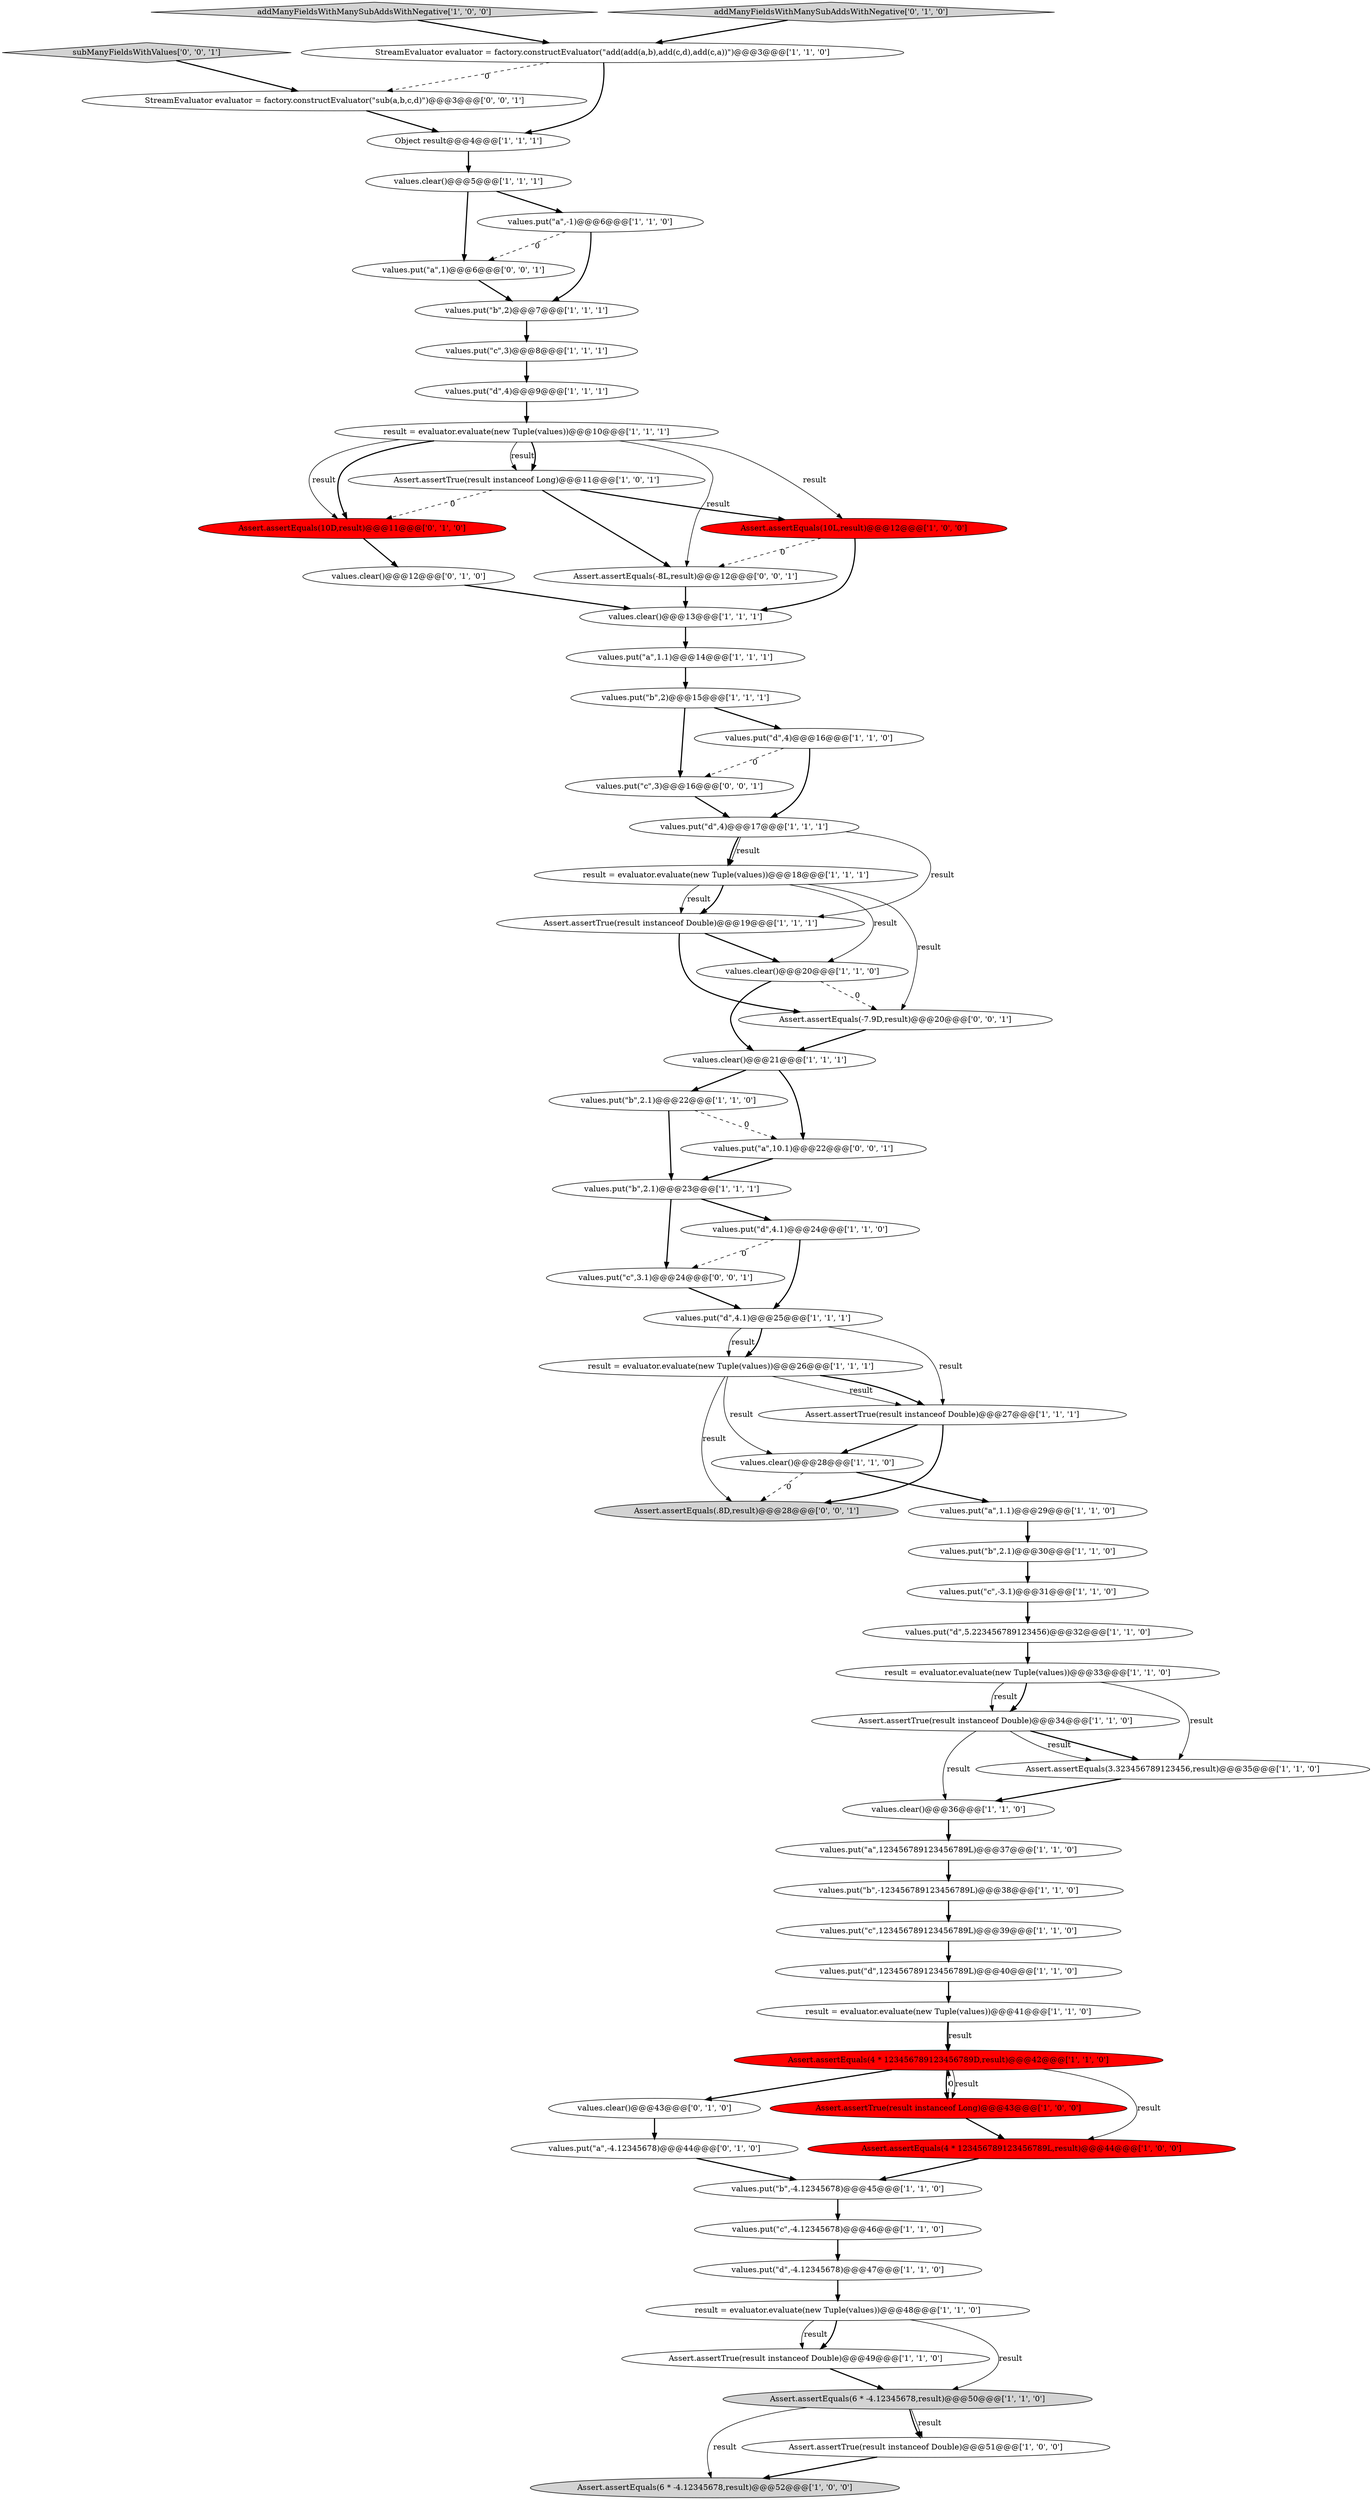 digraph {
53 [style = filled, label = "values.clear()@@@43@@@['0', '1', '0']", fillcolor = white, shape = ellipse image = "AAA0AAABBB2BBB"];
12 [style = filled, label = "Object result@@@4@@@['1', '1', '1']", fillcolor = white, shape = ellipse image = "AAA0AAABBB1BBB"];
38 [style = filled, label = "values.clear()@@@5@@@['1', '1', '1']", fillcolor = white, shape = ellipse image = "AAA0AAABBB1BBB"];
59 [style = filled, label = "values.put(\"a\",1)@@@6@@@['0', '0', '1']", fillcolor = white, shape = ellipse image = "AAA0AAABBB3BBB"];
14 [style = filled, label = "values.put(\"b\",-123456789123456789L)@@@38@@@['1', '1', '0']", fillcolor = white, shape = ellipse image = "AAA0AAABBB1BBB"];
49 [style = filled, label = "Assert.assertEquals(10L,result)@@@12@@@['1', '0', '0']", fillcolor = red, shape = ellipse image = "AAA1AAABBB1BBB"];
16 [style = filled, label = "result = evaluator.evaluate(new Tuple(values))@@@18@@@['1', '1', '1']", fillcolor = white, shape = ellipse image = "AAA0AAABBB1BBB"];
58 [style = filled, label = "Assert.assertEquals(-7.9D,result)@@@20@@@['0', '0', '1']", fillcolor = white, shape = ellipse image = "AAA0AAABBB3BBB"];
30 [style = filled, label = "values.put(\"b\",2)@@@7@@@['1', '1', '1']", fillcolor = white, shape = ellipse image = "AAA0AAABBB1BBB"];
8 [style = filled, label = "values.put(\"c\",123456789123456789L)@@@39@@@['1', '1', '0']", fillcolor = white, shape = ellipse image = "AAA0AAABBB1BBB"];
52 [style = filled, label = "Assert.assertEquals(10D,result)@@@11@@@['0', '1', '0']", fillcolor = red, shape = ellipse image = "AAA1AAABBB2BBB"];
37 [style = filled, label = "result = evaluator.evaluate(new Tuple(values))@@@41@@@['1', '1', '0']", fillcolor = white, shape = ellipse image = "AAA0AAABBB1BBB"];
50 [style = filled, label = "values.put(\"c\",-3.1)@@@31@@@['1', '1', '0']", fillcolor = white, shape = ellipse image = "AAA0AAABBB1BBB"];
60 [style = filled, label = "Assert.assertEquals(-8L,result)@@@12@@@['0', '0', '1']", fillcolor = white, shape = ellipse image = "AAA0AAABBB3BBB"];
44 [style = filled, label = "Assert.assertTrue(result instanceof Long)@@@11@@@['1', '0', '1']", fillcolor = white, shape = ellipse image = "AAA0AAABBB1BBB"];
21 [style = filled, label = "Assert.assertEquals(4 * 123456789123456789D,result)@@@42@@@['1', '1', '0']", fillcolor = red, shape = ellipse image = "AAA1AAABBB1BBB"];
39 [style = filled, label = "values.put(\"b\",2.1)@@@23@@@['1', '1', '1']", fillcolor = white, shape = ellipse image = "AAA0AAABBB1BBB"];
28 [style = filled, label = "result = evaluator.evaluate(new Tuple(values))@@@33@@@['1', '1', '0']", fillcolor = white, shape = ellipse image = "AAA0AAABBB1BBB"];
3 [style = filled, label = "values.put(\"a\",1.1)@@@29@@@['1', '1', '0']", fillcolor = white, shape = ellipse image = "AAA0AAABBB1BBB"];
40 [style = filled, label = "Assert.assertTrue(result instanceof Double)@@@27@@@['1', '1', '1']", fillcolor = white, shape = ellipse image = "AAA0AAABBB1BBB"];
18 [style = filled, label = "Assert.assertTrue(result instanceof Double)@@@34@@@['1', '1', '0']", fillcolor = white, shape = ellipse image = "AAA0AAABBB1BBB"];
25 [style = filled, label = "result = evaluator.evaluate(new Tuple(values))@@@48@@@['1', '1', '0']", fillcolor = white, shape = ellipse image = "AAA0AAABBB1BBB"];
0 [style = filled, label = "Assert.assertEquals(3.323456789123456,result)@@@35@@@['1', '1', '0']", fillcolor = white, shape = ellipse image = "AAA0AAABBB1BBB"];
55 [style = filled, label = "values.put(\"a\",-4.12345678)@@@44@@@['0', '1', '0']", fillcolor = white, shape = ellipse image = "AAA0AAABBB2BBB"];
27 [style = filled, label = "values.put(\"d\",123456789123456789L)@@@40@@@['1', '1', '0']", fillcolor = white, shape = ellipse image = "AAA0AAABBB1BBB"];
26 [style = filled, label = "values.put(\"b\",2.1)@@@22@@@['1', '1', '0']", fillcolor = white, shape = ellipse image = "AAA0AAABBB1BBB"];
45 [style = filled, label = "result = evaluator.evaluate(new Tuple(values))@@@26@@@['1', '1', '1']", fillcolor = white, shape = ellipse image = "AAA0AAABBB1BBB"];
61 [style = filled, label = "subManyFieldsWithValues['0', '0', '1']", fillcolor = lightgray, shape = diamond image = "AAA0AAABBB3BBB"];
42 [style = filled, label = "Assert.assertEquals(6 * -4.12345678,result)@@@52@@@['1', '0', '0']", fillcolor = lightgray, shape = ellipse image = "AAA0AAABBB1BBB"];
29 [style = filled, label = "StreamEvaluator evaluator = factory.constructEvaluator(\"add(add(a,b),add(c,d),add(c,a))\")@@@3@@@['1', '1', '0']", fillcolor = white, shape = ellipse image = "AAA0AAABBB1BBB"];
56 [style = filled, label = "values.put(\"c\",3)@@@16@@@['0', '0', '1']", fillcolor = white, shape = ellipse image = "AAA0AAABBB3BBB"];
24 [style = filled, label = "values.put(\"b\",-4.12345678)@@@45@@@['1', '1', '0']", fillcolor = white, shape = ellipse image = "AAA0AAABBB1BBB"];
5 [style = filled, label = "values.put(\"b\",2.1)@@@30@@@['1', '1', '0']", fillcolor = white, shape = ellipse image = "AAA0AAABBB1BBB"];
10 [style = filled, label = "values.put(\"a\",123456789123456789L)@@@37@@@['1', '1', '0']", fillcolor = white, shape = ellipse image = "AAA0AAABBB1BBB"];
17 [style = filled, label = "values.put(\"d\",5.223456789123456)@@@32@@@['1', '1', '0']", fillcolor = white, shape = ellipse image = "AAA0AAABBB1BBB"];
7 [style = filled, label = "values.put(\"d\",4.1)@@@25@@@['1', '1', '1']", fillcolor = white, shape = ellipse image = "AAA0AAABBB1BBB"];
46 [style = filled, label = "values.put(\"c\",3)@@@8@@@['1', '1', '1']", fillcolor = white, shape = ellipse image = "AAA0AAABBB1BBB"];
57 [style = filled, label = "StreamEvaluator evaluator = factory.constructEvaluator(\"sub(a,b,c,d)\")@@@3@@@['0', '0', '1']", fillcolor = white, shape = ellipse image = "AAA0AAABBB3BBB"];
4 [style = filled, label = "values.put(\"b\",2)@@@15@@@['1', '1', '1']", fillcolor = white, shape = ellipse image = "AAA0AAABBB1BBB"];
41 [style = filled, label = "values.put(\"a\",-1)@@@6@@@['1', '1', '0']", fillcolor = white, shape = ellipse image = "AAA0AAABBB1BBB"];
62 [style = filled, label = "values.put(\"c\",3.1)@@@24@@@['0', '0', '1']", fillcolor = white, shape = ellipse image = "AAA0AAABBB3BBB"];
15 [style = filled, label = "values.put(\"d\",4)@@@16@@@['1', '1', '0']", fillcolor = white, shape = ellipse image = "AAA0AAABBB1BBB"];
11 [style = filled, label = "values.put(\"d\",-4.12345678)@@@47@@@['1', '1', '0']", fillcolor = white, shape = ellipse image = "AAA0AAABBB1BBB"];
9 [style = filled, label = "addManyFieldsWithManySubAddsWithNegative['1', '0', '0']", fillcolor = lightgray, shape = diamond image = "AAA0AAABBB1BBB"];
23 [style = filled, label = "Assert.assertEquals(4 * 123456789123456789L,result)@@@44@@@['1', '0', '0']", fillcolor = red, shape = ellipse image = "AAA1AAABBB1BBB"];
31 [style = filled, label = "result = evaluator.evaluate(new Tuple(values))@@@10@@@['1', '1', '1']", fillcolor = white, shape = ellipse image = "AAA0AAABBB1BBB"];
48 [style = filled, label = "values.clear()@@@36@@@['1', '1', '0']", fillcolor = white, shape = ellipse image = "AAA0AAABBB1BBB"];
19 [style = filled, label = "values.put(\"c\",-4.12345678)@@@46@@@['1', '1', '0']", fillcolor = white, shape = ellipse image = "AAA0AAABBB1BBB"];
36 [style = filled, label = "values.put(\"a\",1.1)@@@14@@@['1', '1', '1']", fillcolor = white, shape = ellipse image = "AAA0AAABBB1BBB"];
47 [style = filled, label = "Assert.assertTrue(result instanceof Double)@@@49@@@['1', '1', '0']", fillcolor = white, shape = ellipse image = "AAA0AAABBB1BBB"];
63 [style = filled, label = "values.put(\"a\",10.1)@@@22@@@['0', '0', '1']", fillcolor = white, shape = ellipse image = "AAA0AAABBB3BBB"];
64 [style = filled, label = "Assert.assertEquals(.8D,result)@@@28@@@['0', '0', '1']", fillcolor = lightgray, shape = ellipse image = "AAA0AAABBB3BBB"];
34 [style = filled, label = "Assert.assertTrue(result instanceof Double)@@@51@@@['1', '0', '0']", fillcolor = white, shape = ellipse image = "AAA0AAABBB1BBB"];
35 [style = filled, label = "values.clear()@@@20@@@['1', '1', '0']", fillcolor = white, shape = ellipse image = "AAA0AAABBB1BBB"];
51 [style = filled, label = "addManyFieldsWithManySubAddsWithNegative['0', '1', '0']", fillcolor = lightgray, shape = diamond image = "AAA0AAABBB2BBB"];
32 [style = filled, label = "Assert.assertTrue(result instanceof Long)@@@43@@@['1', '0', '0']", fillcolor = red, shape = ellipse image = "AAA1AAABBB1BBB"];
20 [style = filled, label = "Assert.assertEquals(6 * -4.12345678,result)@@@50@@@['1', '1', '0']", fillcolor = lightgray, shape = ellipse image = "AAA0AAABBB1BBB"];
54 [style = filled, label = "values.clear()@@@12@@@['0', '1', '0']", fillcolor = white, shape = ellipse image = "AAA0AAABBB2BBB"];
43 [style = filled, label = "values.clear()@@@21@@@['1', '1', '1']", fillcolor = white, shape = ellipse image = "AAA0AAABBB1BBB"];
2 [style = filled, label = "values.put(\"d\",4)@@@9@@@['1', '1', '1']", fillcolor = white, shape = ellipse image = "AAA0AAABBB1BBB"];
22 [style = filled, label = "values.clear()@@@13@@@['1', '1', '1']", fillcolor = white, shape = ellipse image = "AAA0AAABBB1BBB"];
1 [style = filled, label = "values.put(\"d\",4.1)@@@24@@@['1', '1', '0']", fillcolor = white, shape = ellipse image = "AAA0AAABBB1BBB"];
13 [style = filled, label = "values.put(\"d\",4)@@@17@@@['1', '1', '1']", fillcolor = white, shape = ellipse image = "AAA0AAABBB1BBB"];
33 [style = filled, label = "Assert.assertTrue(result instanceof Double)@@@19@@@['1', '1', '1']", fillcolor = white, shape = ellipse image = "AAA0AAABBB1BBB"];
6 [style = filled, label = "values.clear()@@@28@@@['1', '1', '0']", fillcolor = white, shape = ellipse image = "AAA0AAABBB1BBB"];
6->3 [style = bold, label=""];
21->23 [style = solid, label="result"];
39->62 [style = bold, label=""];
32->23 [style = bold, label=""];
40->6 [style = bold, label=""];
46->2 [style = bold, label=""];
4->15 [style = bold, label=""];
7->40 [style = solid, label="result"];
60->22 [style = bold, label=""];
19->11 [style = bold, label=""];
61->57 [style = bold, label=""];
38->41 [style = bold, label=""];
43->26 [style = bold, label=""];
35->43 [style = bold, label=""];
49->22 [style = bold, label=""];
20->34 [style = solid, label="result"];
3->5 [style = bold, label=""];
12->38 [style = bold, label=""];
13->16 [style = solid, label="result"];
16->35 [style = solid, label="result"];
30->46 [style = bold, label=""];
62->7 [style = bold, label=""];
20->42 [style = solid, label="result"];
48->10 [style = bold, label=""];
31->49 [style = solid, label="result"];
21->32 [style = solid, label="result"];
31->60 [style = solid, label="result"];
8->27 [style = bold, label=""];
9->29 [style = bold, label=""];
18->0 [style = bold, label=""];
11->25 [style = bold, label=""];
2->31 [style = bold, label=""];
25->47 [style = bold, label=""];
15->13 [style = bold, label=""];
28->18 [style = bold, label=""];
24->19 [style = bold, label=""];
28->18 [style = solid, label="result"];
10->14 [style = bold, label=""];
25->47 [style = solid, label="result"];
20->34 [style = bold, label=""];
36->4 [style = bold, label=""];
37->21 [style = bold, label=""];
16->58 [style = solid, label="result"];
34->42 [style = bold, label=""];
44->49 [style = bold, label=""];
49->60 [style = dashed, label="0"];
13->16 [style = bold, label=""];
18->0 [style = solid, label="result"];
28->0 [style = solid, label="result"];
4->56 [style = bold, label=""];
41->30 [style = bold, label=""];
45->64 [style = solid, label="result"];
57->12 [style = bold, label=""];
16->33 [style = bold, label=""];
56->13 [style = bold, label=""];
0->48 [style = bold, label=""];
14->8 [style = bold, label=""];
33->58 [style = bold, label=""];
63->39 [style = bold, label=""];
45->40 [style = solid, label="result"];
52->54 [style = bold, label=""];
31->44 [style = solid, label="result"];
38->59 [style = bold, label=""];
16->33 [style = solid, label="result"];
6->64 [style = dashed, label="0"];
58->43 [style = bold, label=""];
31->52 [style = bold, label=""];
50->17 [style = bold, label=""];
54->22 [style = bold, label=""];
1->7 [style = bold, label=""];
51->29 [style = bold, label=""];
27->37 [style = bold, label=""];
37->21 [style = solid, label="result"];
25->20 [style = solid, label="result"];
31->44 [style = bold, label=""];
43->63 [style = bold, label=""];
39->1 [style = bold, label=""];
32->21 [style = dashed, label="0"];
45->6 [style = solid, label="result"];
35->58 [style = dashed, label="0"];
1->62 [style = dashed, label="0"];
45->40 [style = bold, label=""];
53->55 [style = bold, label=""];
33->35 [style = bold, label=""];
29->57 [style = dashed, label="0"];
44->60 [style = bold, label=""];
18->48 [style = solid, label="result"];
26->63 [style = dashed, label="0"];
55->24 [style = bold, label=""];
40->64 [style = bold, label=""];
7->45 [style = solid, label="result"];
26->39 [style = bold, label=""];
15->56 [style = dashed, label="0"];
31->52 [style = solid, label="result"];
7->45 [style = bold, label=""];
17->28 [style = bold, label=""];
29->12 [style = bold, label=""];
23->24 [style = bold, label=""];
22->36 [style = bold, label=""];
21->32 [style = bold, label=""];
47->20 [style = bold, label=""];
59->30 [style = bold, label=""];
13->33 [style = solid, label="result"];
5->50 [style = bold, label=""];
41->59 [style = dashed, label="0"];
44->52 [style = dashed, label="0"];
21->53 [style = bold, label=""];
}
